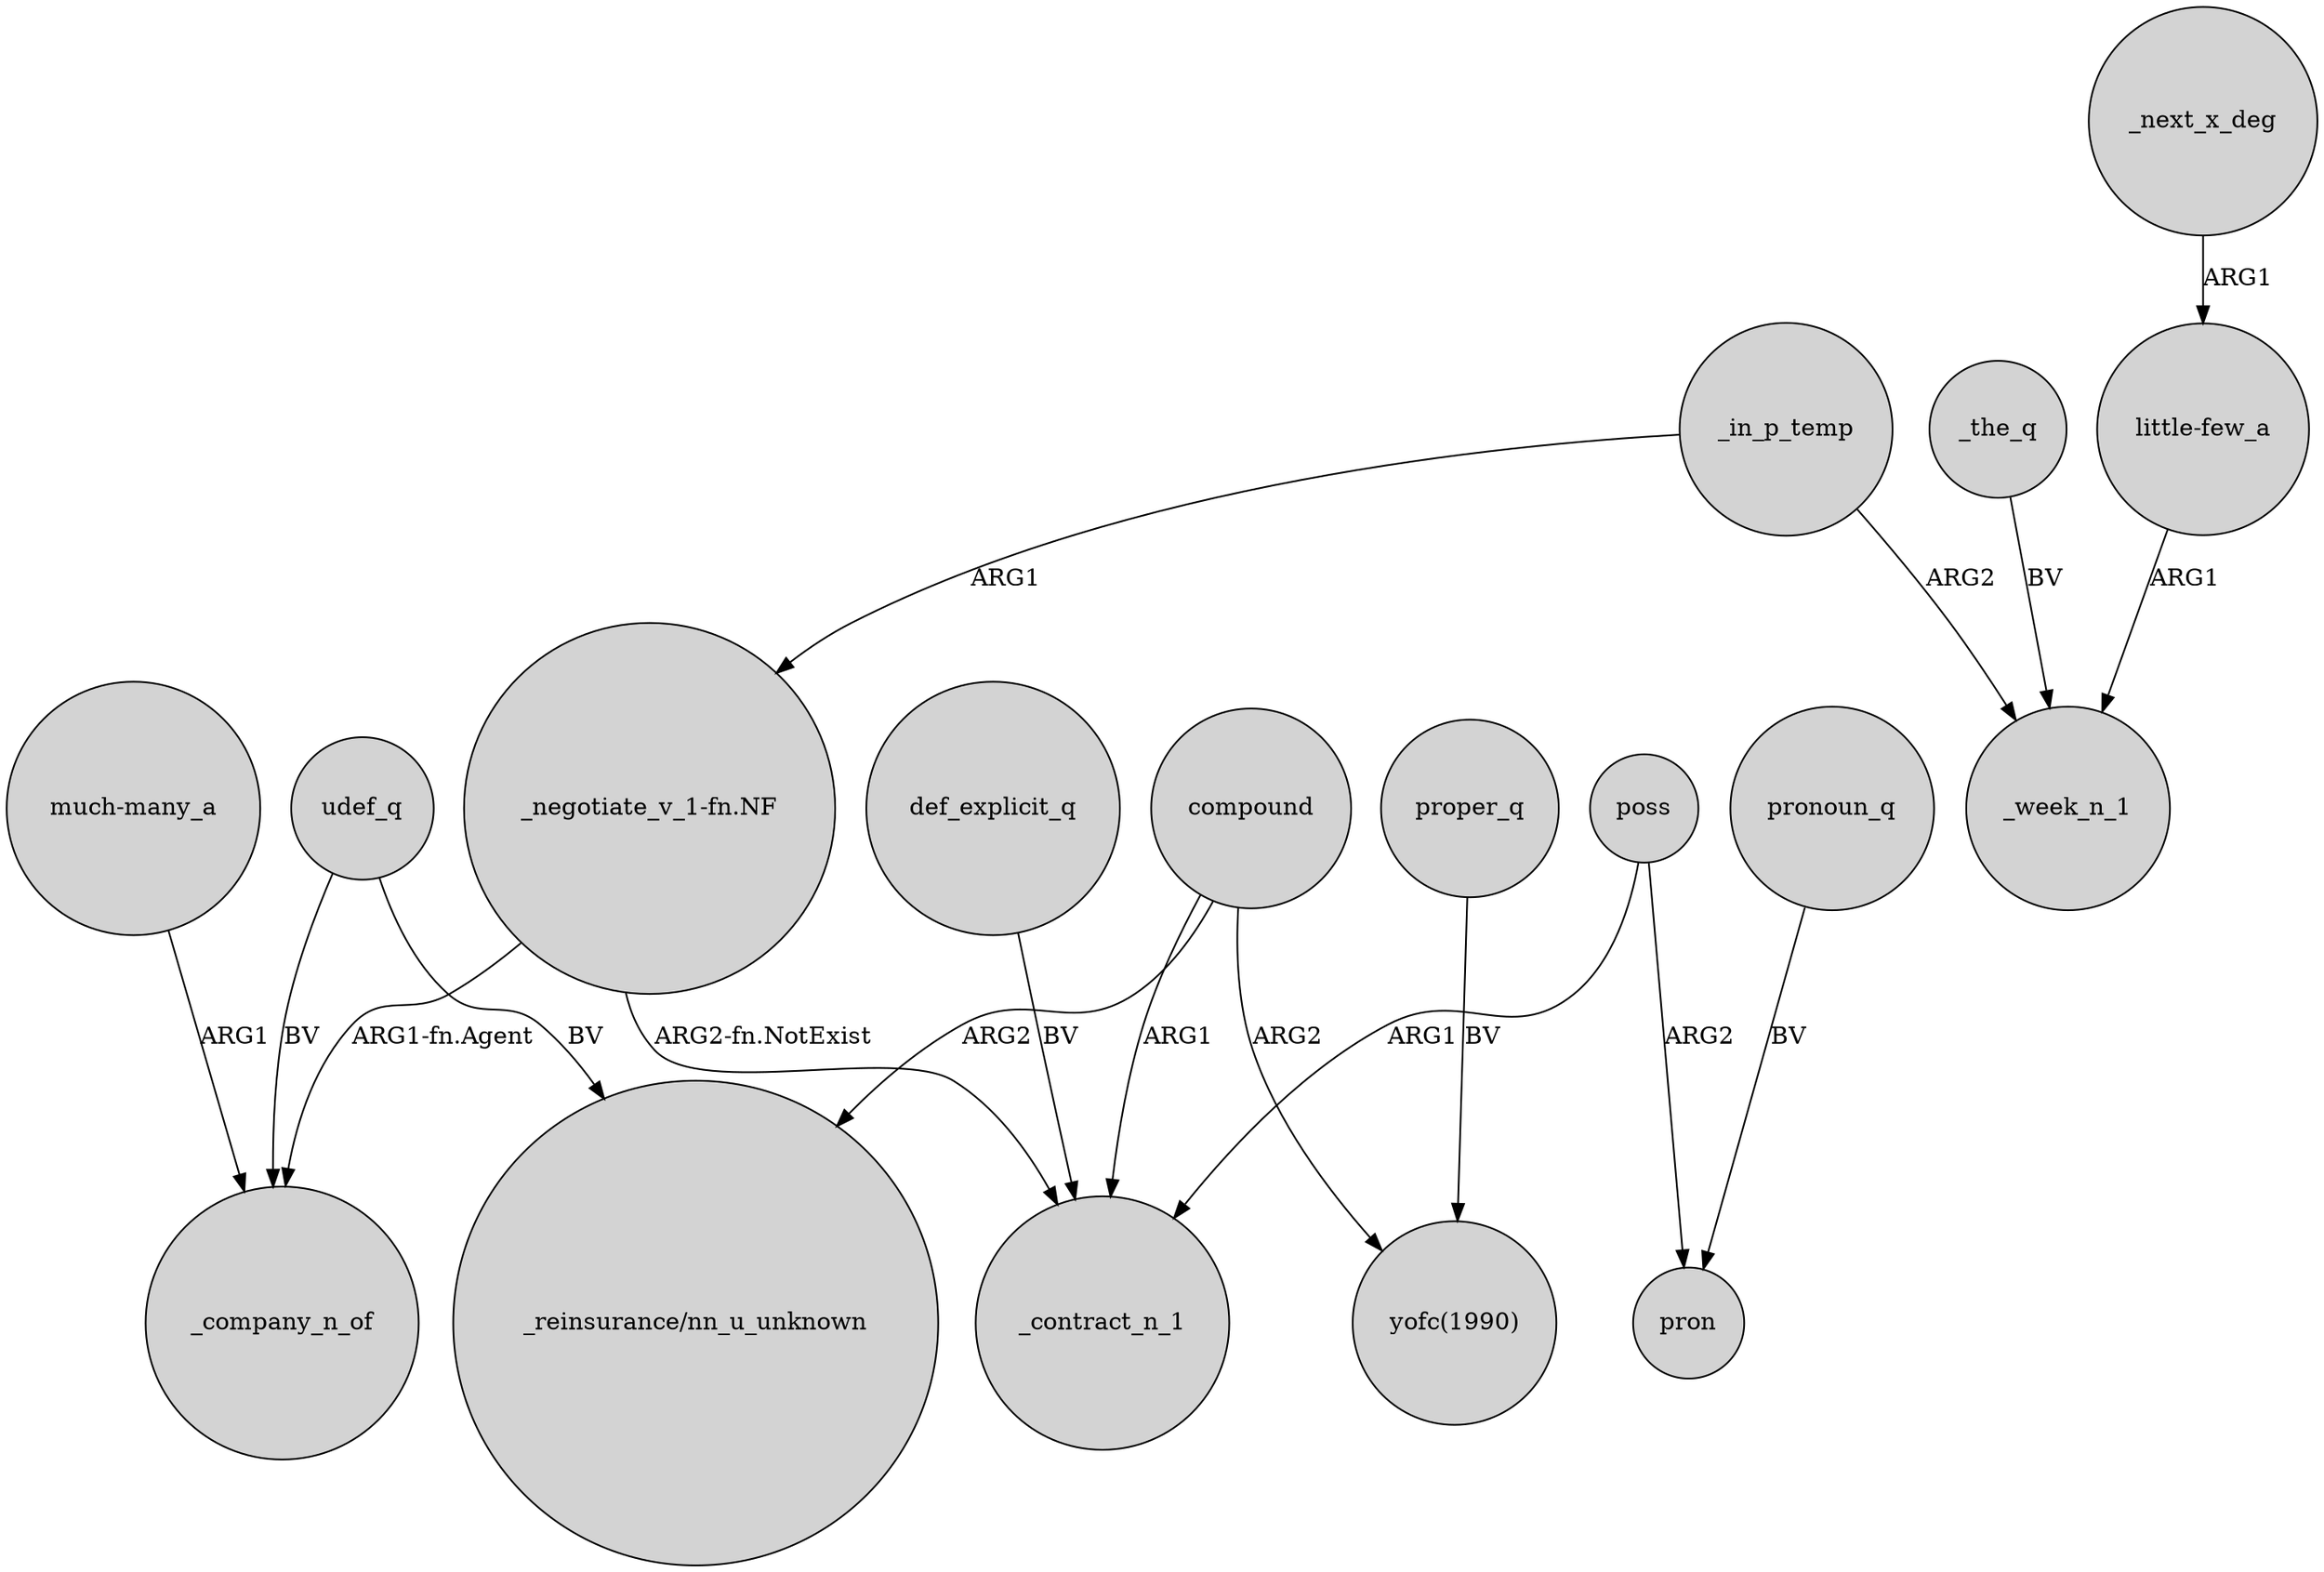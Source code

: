 digraph {
	node [shape=circle style=filled]
	"much-many_a" -> _company_n_of [label=ARG1]
	compound -> "_reinsurance/nn_u_unknown" [label=ARG2]
	_in_p_temp -> _week_n_1 [label=ARG2]
	compound -> "yofc(1990)" [label=ARG2]
	_in_p_temp -> "_negotiate_v_1-fn.NF" [label=ARG1]
	poss -> _contract_n_1 [label=ARG1]
	poss -> pron [label=ARG2]
	compound -> _contract_n_1 [label=ARG1]
	udef_q -> _company_n_of [label=BV]
	proper_q -> "yofc(1990)" [label=BV]
	def_explicit_q -> _contract_n_1 [label=BV]
	udef_q -> "_reinsurance/nn_u_unknown" [label=BV]
	"_negotiate_v_1-fn.NF" -> _company_n_of [label="ARG1-fn.Agent"]
	_the_q -> _week_n_1 [label=BV]
	"_negotiate_v_1-fn.NF" -> _contract_n_1 [label="ARG2-fn.NotExist"]
	"little-few_a" -> _week_n_1 [label=ARG1]
	_next_x_deg -> "little-few_a" [label=ARG1]
	pronoun_q -> pron [label=BV]
}
